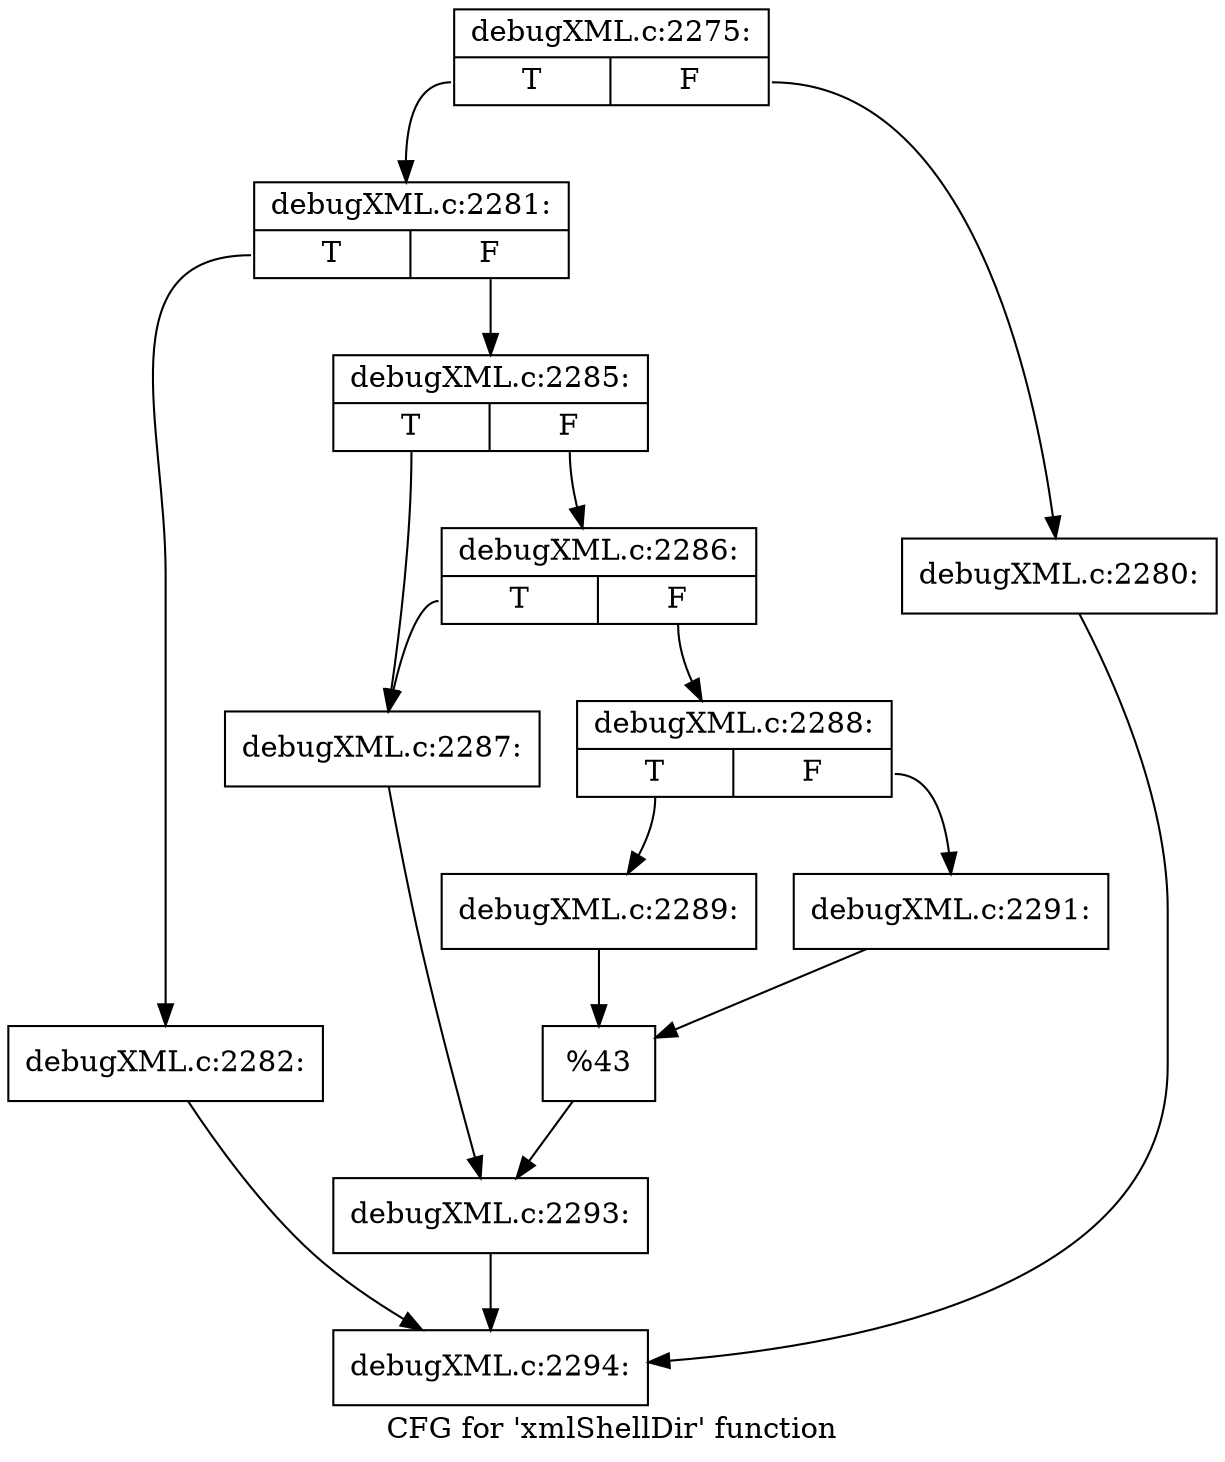 digraph "CFG for 'xmlShellDir' function" {
	label="CFG for 'xmlShellDir' function";

	Node0x49abfe0 [shape=record,label="{debugXML.c:2275:|{<s0>T|<s1>F}}"];
	Node0x49abfe0:s0 -> Node0x49ad030;
	Node0x49abfe0:s1 -> Node0x49acfe0;
	Node0x49acfe0 [shape=record,label="{debugXML.c:2280:}"];
	Node0x49acfe0 -> Node0x49a1720;
	Node0x49ad030 [shape=record,label="{debugXML.c:2281:|{<s0>T|<s1>F}}"];
	Node0x49ad030:s0 -> Node0x49ad460;
	Node0x49ad030:s1 -> Node0x49ad4b0;
	Node0x49ad460 [shape=record,label="{debugXML.c:2282:}"];
	Node0x49ad460 -> Node0x49a1720;
	Node0x49ad4b0 [shape=record,label="{debugXML.c:2285:|{<s0>T|<s1>F}}"];
	Node0x49ad4b0:s0 -> Node0x49adcd0;
	Node0x49ad4b0:s1 -> Node0x49addc0;
	Node0x49addc0 [shape=record,label="{debugXML.c:2286:|{<s0>T|<s1>F}}"];
	Node0x49addc0:s0 -> Node0x49adcd0;
	Node0x49addc0:s1 -> Node0x49add70;
	Node0x49adcd0 [shape=record,label="{debugXML.c:2287:}"];
	Node0x49adcd0 -> Node0x49add20;
	Node0x49add70 [shape=record,label="{debugXML.c:2288:|{<s0>T|<s1>F}}"];
	Node0x49add70:s0 -> Node0x49aeaa0;
	Node0x49add70:s1 -> Node0x49aeb40;
	Node0x49aeaa0 [shape=record,label="{debugXML.c:2289:}"];
	Node0x49aeaa0 -> Node0x49aeaf0;
	Node0x49aeb40 [shape=record,label="{debugXML.c:2291:}"];
	Node0x49aeb40 -> Node0x49aeaf0;
	Node0x49aeaf0 [shape=record,label="{%43}"];
	Node0x49aeaf0 -> Node0x49add20;
	Node0x49add20 [shape=record,label="{debugXML.c:2293:}"];
	Node0x49add20 -> Node0x49a1720;
	Node0x49a1720 [shape=record,label="{debugXML.c:2294:}"];
}
